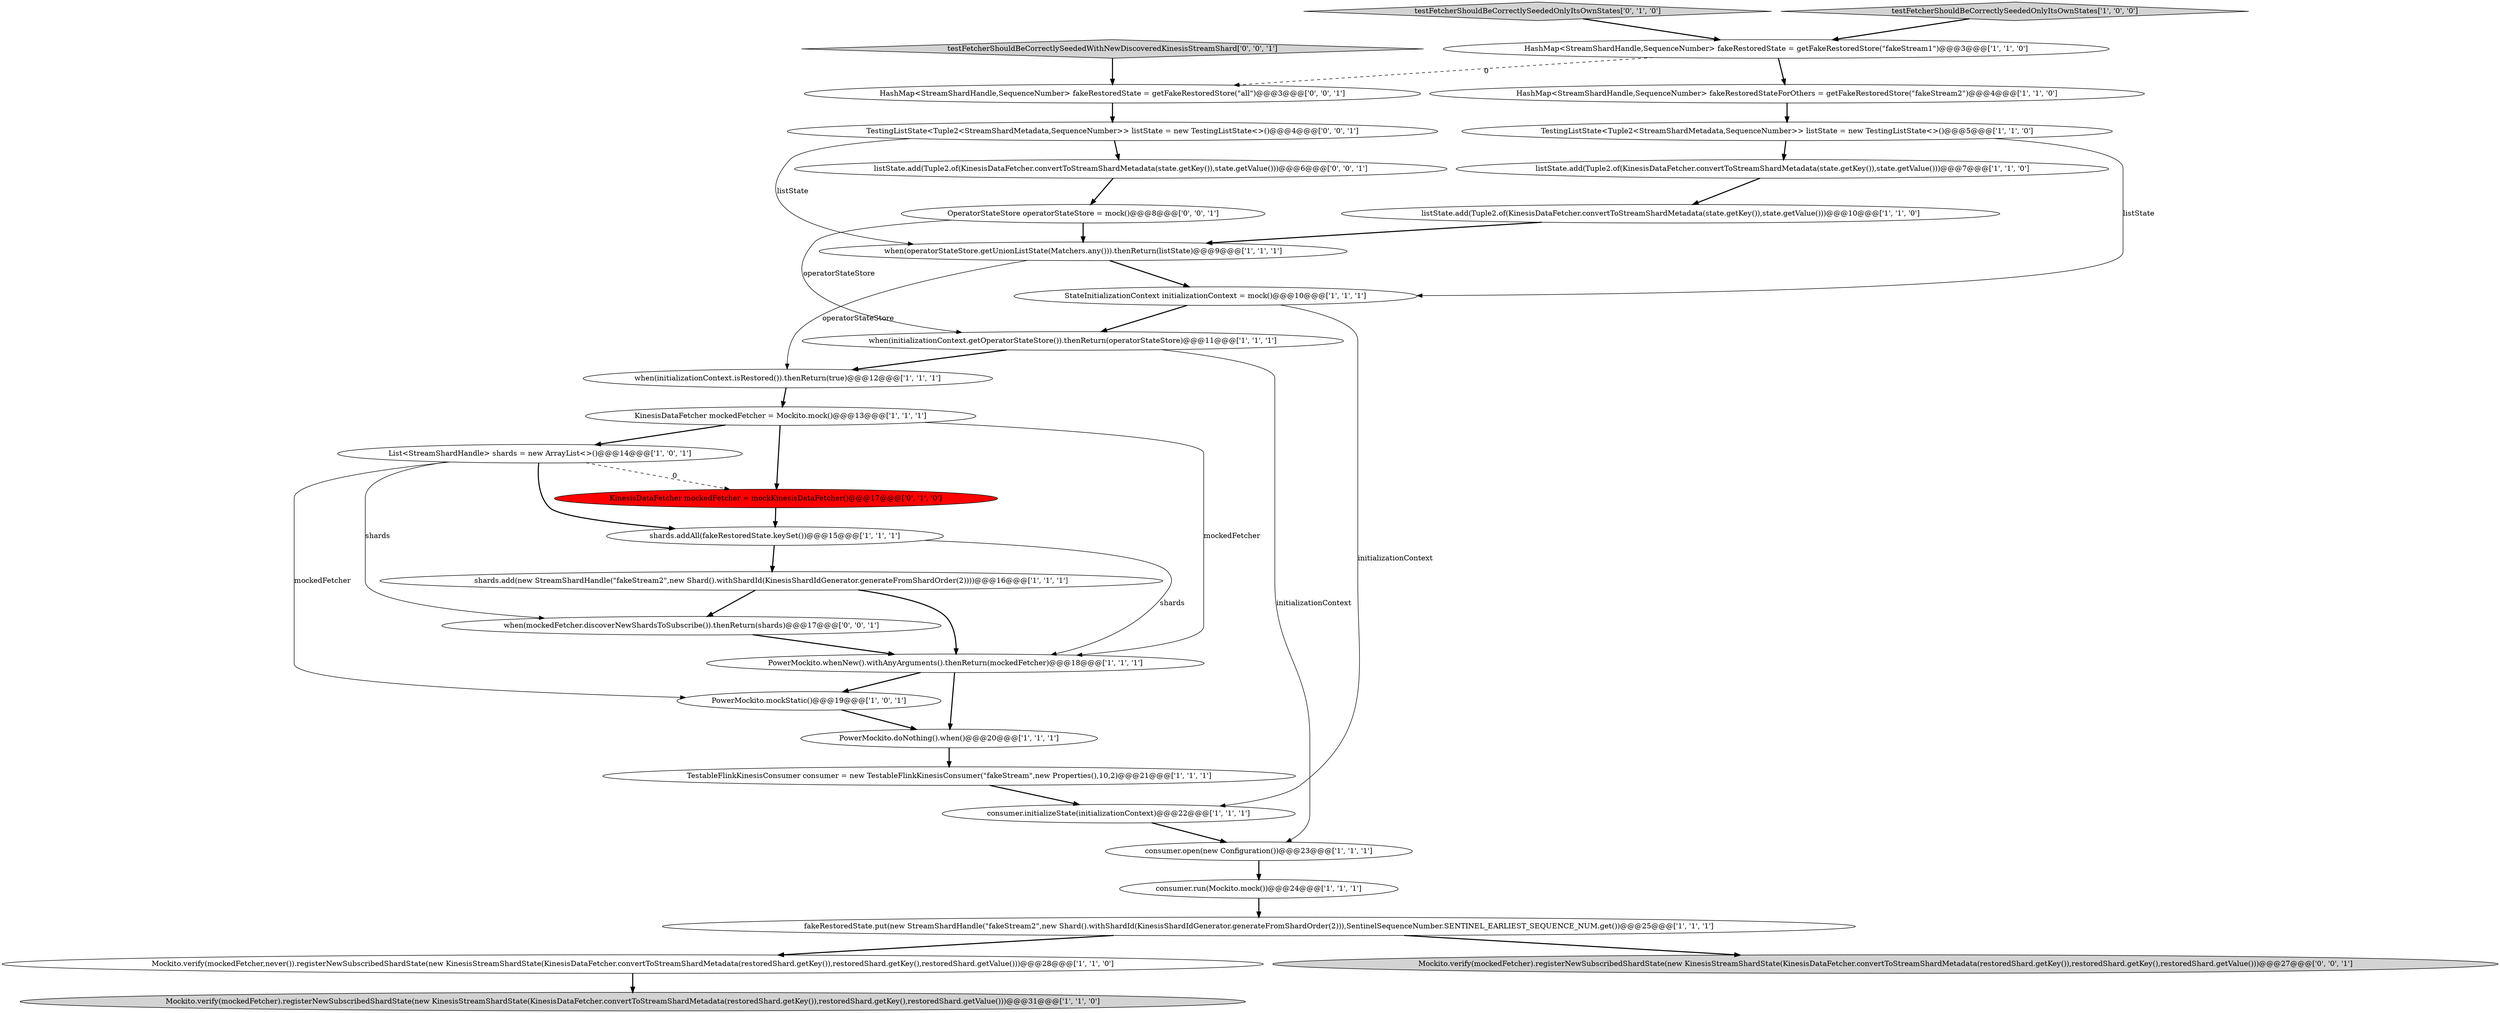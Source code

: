 digraph {
4 [style = filled, label = "Mockito.verify(mockedFetcher).registerNewSubscribedShardState(new KinesisStreamShardState(KinesisDataFetcher.convertToStreamShardMetadata(restoredShard.getKey()),restoredShard.getKey(),restoredShard.getValue()))@@@31@@@['1', '1', '0']", fillcolor = lightgray, shape = ellipse image = "AAA0AAABBB1BBB"];
23 [style = filled, label = "HashMap<StreamShardHandle,SequenceNumber> fakeRestoredStateForOthers = getFakeRestoredStore(\"fakeStream2\")@@@4@@@['1', '1', '0']", fillcolor = white, shape = ellipse image = "AAA0AAABBB1BBB"];
20 [style = filled, label = "HashMap<StreamShardHandle,SequenceNumber> fakeRestoredState = getFakeRestoredStore(\"fakeStream1\")@@@3@@@['1', '1', '0']", fillcolor = white, shape = ellipse image = "AAA0AAABBB1BBB"];
1 [style = filled, label = "PowerMockito.doNothing().when()@@@20@@@['1', '1', '1']", fillcolor = white, shape = ellipse image = "AAA0AAABBB1BBB"];
10 [style = filled, label = "listState.add(Tuple2.of(KinesisDataFetcher.convertToStreamShardMetadata(state.getKey()),state.getValue()))@@@10@@@['1', '1', '0']", fillcolor = white, shape = ellipse image = "AAA0AAABBB1BBB"];
24 [style = filled, label = "testFetcherShouldBeCorrectlySeededOnlyItsOwnStates['0', '1', '0']", fillcolor = lightgray, shape = diamond image = "AAA0AAABBB2BBB"];
32 [style = filled, label = "listState.add(Tuple2.of(KinesisDataFetcher.convertToStreamShardMetadata(state.getKey()),state.getValue()))@@@6@@@['0', '0', '1']", fillcolor = white, shape = ellipse image = "AAA0AAABBB3BBB"];
15 [style = filled, label = "when(initializationContext.getOperatorStateStore()).thenReturn(operatorStateStore)@@@11@@@['1', '1', '1']", fillcolor = white, shape = ellipse image = "AAA0AAABBB1BBB"];
26 [style = filled, label = "HashMap<StreamShardHandle,SequenceNumber> fakeRestoredState = getFakeRestoredStore(\"all\")@@@3@@@['0', '0', '1']", fillcolor = white, shape = ellipse image = "AAA0AAABBB3BBB"];
17 [style = filled, label = "Mockito.verify(mockedFetcher,never()).registerNewSubscribedShardState(new KinesisStreamShardState(KinesisDataFetcher.convertToStreamShardMetadata(restoredShard.getKey()),restoredShard.getKey(),restoredShard.getValue()))@@@28@@@['1', '1', '0']", fillcolor = white, shape = ellipse image = "AAA0AAABBB1BBB"];
14 [style = filled, label = "when(operatorStateStore.getUnionListState(Matchers.any())).thenReturn(listState)@@@9@@@['1', '1', '1']", fillcolor = white, shape = ellipse image = "AAA0AAABBB1BBB"];
12 [style = filled, label = "consumer.open(new Configuration())@@@23@@@['1', '1', '1']", fillcolor = white, shape = ellipse image = "AAA0AAABBB1BBB"];
8 [style = filled, label = "TestingListState<Tuple2<StreamShardMetadata,SequenceNumber>> listState = new TestingListState<>()@@@5@@@['1', '1', '0']", fillcolor = white, shape = ellipse image = "AAA0AAABBB1BBB"];
25 [style = filled, label = "KinesisDataFetcher mockedFetcher = mockKinesisDataFetcher()@@@17@@@['0', '1', '0']", fillcolor = red, shape = ellipse image = "AAA1AAABBB2BBB"];
13 [style = filled, label = "consumer.run(Mockito.mock())@@@24@@@['1', '1', '1']", fillcolor = white, shape = ellipse image = "AAA0AAABBB1BBB"];
6 [style = filled, label = "testFetcherShouldBeCorrectlySeededOnlyItsOwnStates['1', '0', '0']", fillcolor = lightgray, shape = diamond image = "AAA0AAABBB1BBB"];
5 [style = filled, label = "StateInitializationContext initializationContext = mock()@@@10@@@['1', '1', '1']", fillcolor = white, shape = ellipse image = "AAA0AAABBB1BBB"];
3 [style = filled, label = "shards.add(new StreamShardHandle(\"fakeStream2\",new Shard().withShardId(KinesisShardIdGenerator.generateFromShardOrder(2))))@@@16@@@['1', '1', '1']", fillcolor = white, shape = ellipse image = "AAA0AAABBB1BBB"];
0 [style = filled, label = "TestableFlinkKinesisConsumer consumer = new TestableFlinkKinesisConsumer(\"fakeStream\",new Properties(),10,2)@@@21@@@['1', '1', '1']", fillcolor = white, shape = ellipse image = "AAA0AAABBB1BBB"];
31 [style = filled, label = "TestingListState<Tuple2<StreamShardMetadata,SequenceNumber>> listState = new TestingListState<>()@@@4@@@['0', '0', '1']", fillcolor = white, shape = ellipse image = "AAA0AAABBB3BBB"];
18 [style = filled, label = "listState.add(Tuple2.of(KinesisDataFetcher.convertToStreamShardMetadata(state.getKey()),state.getValue()))@@@7@@@['1', '1', '0']", fillcolor = white, shape = ellipse image = "AAA0AAABBB1BBB"];
9 [style = filled, label = "List<StreamShardHandle> shards = new ArrayList<>()@@@14@@@['1', '0', '1']", fillcolor = white, shape = ellipse image = "AAA0AAABBB1BBB"];
16 [style = filled, label = "PowerMockito.mockStatic()@@@19@@@['1', '0', '1']", fillcolor = white, shape = ellipse image = "AAA0AAABBB1BBB"];
11 [style = filled, label = "when(initializationContext.isRestored()).thenReturn(true)@@@12@@@['1', '1', '1']", fillcolor = white, shape = ellipse image = "AAA0AAABBB1BBB"];
22 [style = filled, label = "consumer.initializeState(initializationContext)@@@22@@@['1', '1', '1']", fillcolor = white, shape = ellipse image = "AAA0AAABBB1BBB"];
29 [style = filled, label = "testFetcherShouldBeCorrectlySeededWithNewDiscoveredKinesisStreamShard['0', '0', '1']", fillcolor = lightgray, shape = diamond image = "AAA0AAABBB3BBB"];
21 [style = filled, label = "shards.addAll(fakeRestoredState.keySet())@@@15@@@['1', '1', '1']", fillcolor = white, shape = ellipse image = "AAA0AAABBB1BBB"];
30 [style = filled, label = "OperatorStateStore operatorStateStore = mock()@@@8@@@['0', '0', '1']", fillcolor = white, shape = ellipse image = "AAA0AAABBB3BBB"];
28 [style = filled, label = "when(mockedFetcher.discoverNewShardsToSubscribe()).thenReturn(shards)@@@17@@@['0', '0', '1']", fillcolor = white, shape = ellipse image = "AAA0AAABBB3BBB"];
19 [style = filled, label = "PowerMockito.whenNew().withAnyArguments().thenReturn(mockedFetcher)@@@18@@@['1', '1', '1']", fillcolor = white, shape = ellipse image = "AAA0AAABBB1BBB"];
2 [style = filled, label = "fakeRestoredState.put(new StreamShardHandle(\"fakeStream2\",new Shard().withShardId(KinesisShardIdGenerator.generateFromShardOrder(2))),SentinelSequenceNumber.SENTINEL_EARLIEST_SEQUENCE_NUM.get())@@@25@@@['1', '1', '1']", fillcolor = white, shape = ellipse image = "AAA0AAABBB1BBB"];
27 [style = filled, label = "Mockito.verify(mockedFetcher).registerNewSubscribedShardState(new KinesisStreamShardState(KinesisDataFetcher.convertToStreamShardMetadata(restoredShard.getKey()),restoredShard.getKey(),restoredShard.getValue()))@@@27@@@['0', '0', '1']", fillcolor = lightgray, shape = ellipse image = "AAA0AAABBB3BBB"];
7 [style = filled, label = "KinesisDataFetcher mockedFetcher = Mockito.mock()@@@13@@@['1', '1', '1']", fillcolor = white, shape = ellipse image = "AAA0AAABBB1BBB"];
2->17 [style = bold, label=""];
30->15 [style = solid, label="operatorStateStore"];
9->28 [style = solid, label="shards"];
5->22 [style = solid, label="initializationContext"];
10->14 [style = bold, label=""];
8->18 [style = bold, label=""];
31->32 [style = bold, label=""];
5->15 [style = bold, label=""];
9->16 [style = solid, label="mockedFetcher"];
1->0 [style = bold, label=""];
23->8 [style = bold, label=""];
32->30 [style = bold, label=""];
19->16 [style = bold, label=""];
29->26 [style = bold, label=""];
31->14 [style = solid, label="listState"];
24->20 [style = bold, label=""];
7->9 [style = bold, label=""];
6->20 [style = bold, label=""];
12->13 [style = bold, label=""];
19->1 [style = bold, label=""];
3->28 [style = bold, label=""];
26->31 [style = bold, label=""];
8->5 [style = solid, label="listState"];
15->12 [style = solid, label="initializationContext"];
20->23 [style = bold, label=""];
18->10 [style = bold, label=""];
15->11 [style = bold, label=""];
3->19 [style = bold, label=""];
16->1 [style = bold, label=""];
22->12 [style = bold, label=""];
14->11 [style = solid, label="operatorStateStore"];
0->22 [style = bold, label=""];
9->25 [style = dashed, label="0"];
9->21 [style = bold, label=""];
13->2 [style = bold, label=""];
28->19 [style = bold, label=""];
2->27 [style = bold, label=""];
30->14 [style = bold, label=""];
7->25 [style = bold, label=""];
20->26 [style = dashed, label="0"];
21->19 [style = solid, label="shards"];
17->4 [style = bold, label=""];
11->7 [style = bold, label=""];
25->21 [style = bold, label=""];
7->19 [style = solid, label="mockedFetcher"];
21->3 [style = bold, label=""];
14->5 [style = bold, label=""];
}
